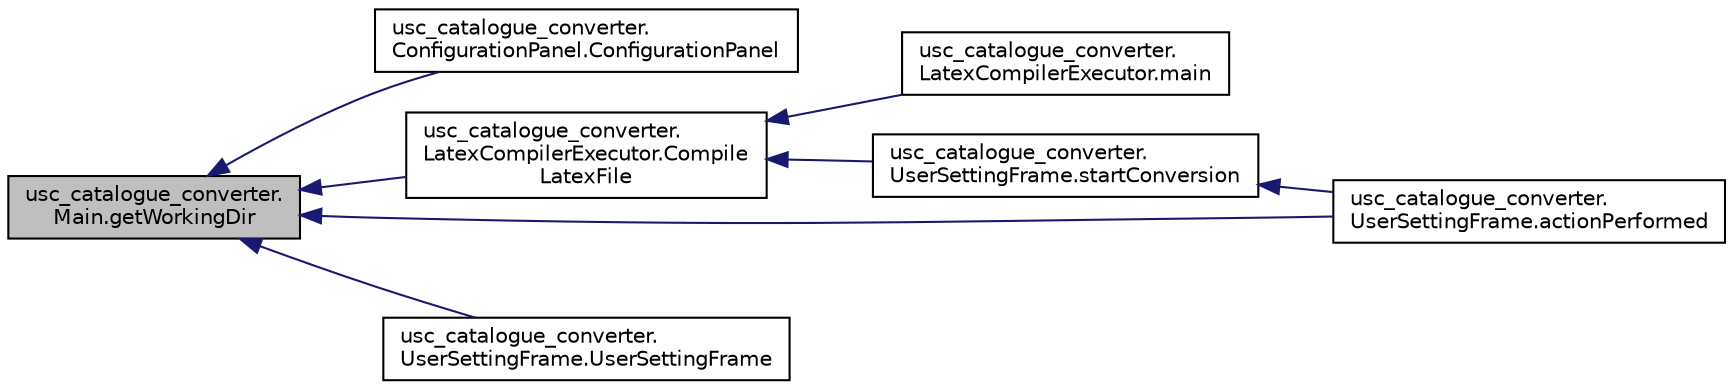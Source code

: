 digraph "usc_catalogue_converter.Main.getWorkingDir"
{
  edge [fontname="Helvetica",fontsize="10",labelfontname="Helvetica",labelfontsize="10"];
  node [fontname="Helvetica",fontsize="10",shape=record];
  rankdir="LR";
  Node35 [label="usc_catalogue_converter.\lMain.getWorkingDir",height=0.2,width=0.4,color="black", fillcolor="grey75", style="filled", fontcolor="black"];
  Node35 -> Node36 [dir="back",color="midnightblue",fontsize="10",style="solid",fontname="Helvetica"];
  Node36 [label="usc_catalogue_converter.\lConfigurationPanel.ConfigurationPanel",height=0.2,width=0.4,color="black", fillcolor="white", style="filled",URL="$d5/d48/classusc__catalogue__converter_1_1_configuration_panel.html#afd725060a6e983879cd662fa74895243"];
  Node35 -> Node37 [dir="back",color="midnightblue",fontsize="10",style="solid",fontname="Helvetica"];
  Node37 [label="usc_catalogue_converter.\lLatexCompilerExecutor.Compile\lLatexFile",height=0.2,width=0.4,color="black", fillcolor="white", style="filled",URL="$de/d4c/classusc__catalogue__converter_1_1_latex_compiler_executor.html#a8c72aa47f1bc8ebb1575d6f46510c5c2"];
  Node37 -> Node38 [dir="back",color="midnightblue",fontsize="10",style="solid",fontname="Helvetica"];
  Node38 [label="usc_catalogue_converter.\lLatexCompilerExecutor.main",height=0.2,width=0.4,color="black", fillcolor="white", style="filled",URL="$de/d4c/classusc__catalogue__converter_1_1_latex_compiler_executor.html#ab1841f67c7cb81845c7df98e1b147313"];
  Node37 -> Node39 [dir="back",color="midnightblue",fontsize="10",style="solid",fontname="Helvetica"];
  Node39 [label="usc_catalogue_converter.\lUserSettingFrame.startConversion",height=0.2,width=0.4,color="black", fillcolor="white", style="filled",URL="$d4/dd8/classusc__catalogue__converter_1_1_user_setting_frame.html#aab418e562314bd98c4cd5cd18805ba03"];
  Node39 -> Node40 [dir="back",color="midnightblue",fontsize="10",style="solid",fontname="Helvetica"];
  Node40 [label="usc_catalogue_converter.\lUserSettingFrame.actionPerformed",height=0.2,width=0.4,color="black", fillcolor="white", style="filled",URL="$d4/dd8/classusc__catalogue__converter_1_1_user_setting_frame.html#a57130353766afa50b1f9b0cb377d7442"];
  Node35 -> Node41 [dir="back",color="midnightblue",fontsize="10",style="solid",fontname="Helvetica"];
  Node41 [label="usc_catalogue_converter.\lUserSettingFrame.UserSettingFrame",height=0.2,width=0.4,color="black", fillcolor="white", style="filled",URL="$d4/dd8/classusc__catalogue__converter_1_1_user_setting_frame.html#a7cedcdeffd1bf9d7fe841e1119342479"];
  Node35 -> Node40 [dir="back",color="midnightblue",fontsize="10",style="solid",fontname="Helvetica"];
}
